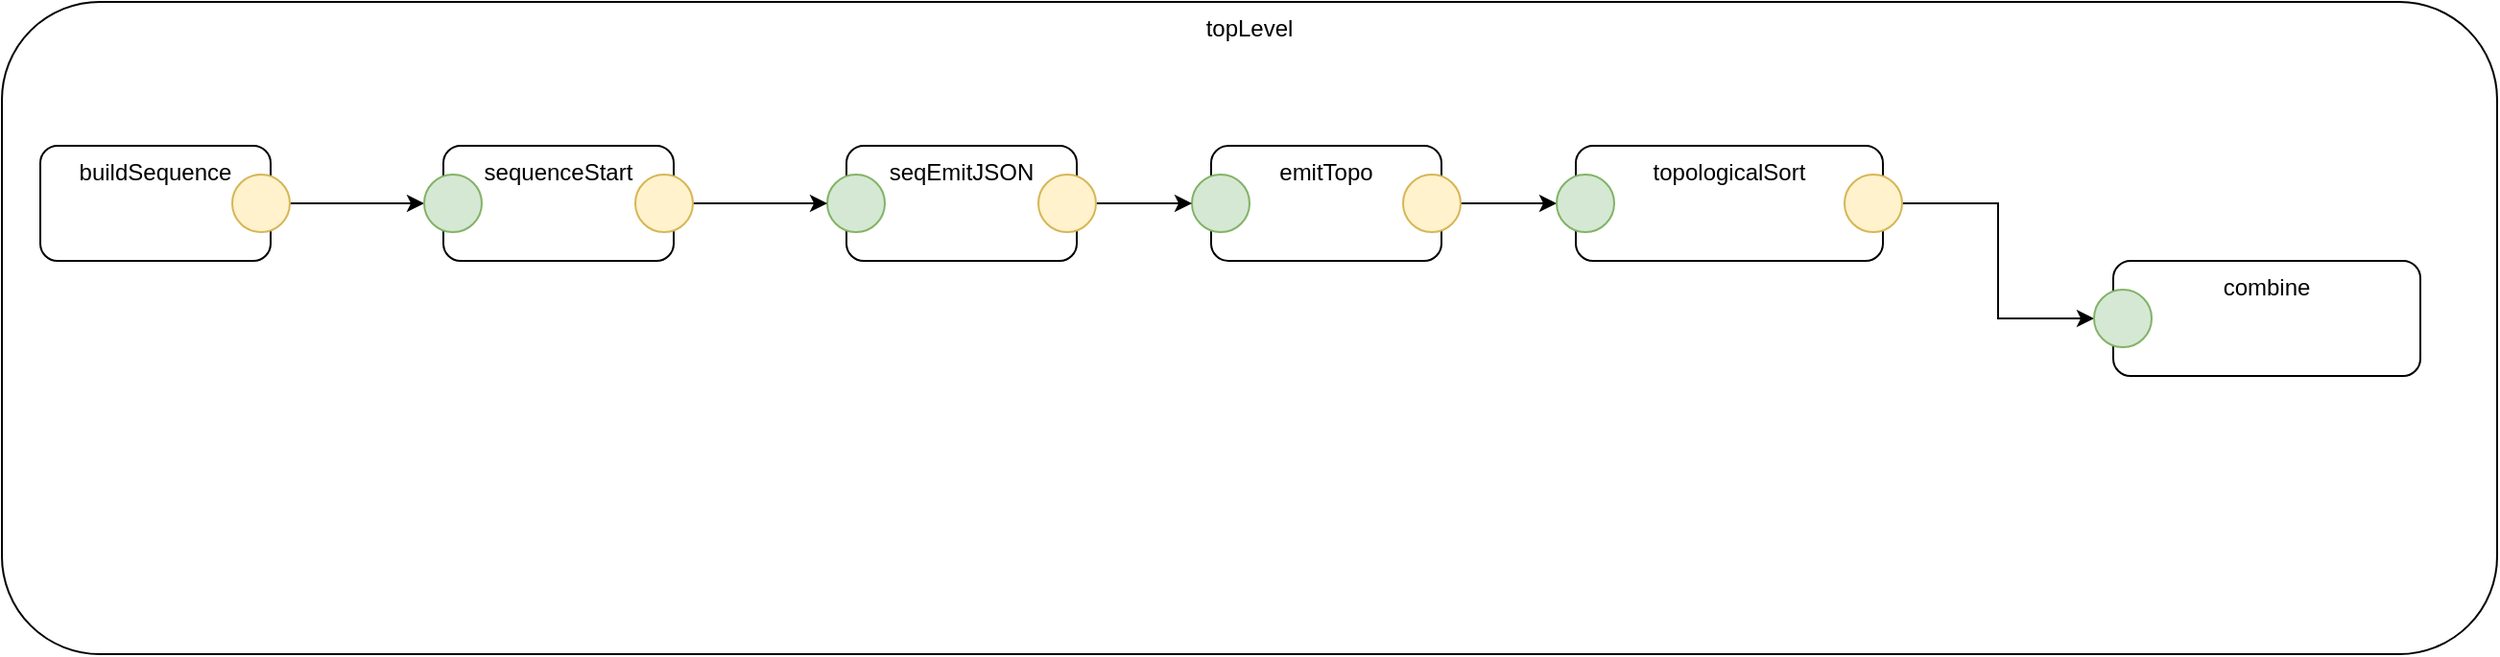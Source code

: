 <mxfile version="14.6.13" type="device"><diagram id="fJMiZ-UQUDxddErPQ4Be" name="sequence"><mxGraphModel dx="888" dy="720" grid="1" gridSize="10" guides="1" tooltips="1" connect="1" arrows="1" fold="1" page="1" pageScale="1" pageWidth="1100" pageHeight="850" math="0" shadow="0"><root><mxCell id="0"/><mxCell id="1" parent="0"/><mxCell id="mx_kBMiYbfJri47WsX8j-10" value="topLevel" style="rounded=1;whiteSpace=wrap;html=1;verticalAlign=top;" parent="1" vertex="1"><mxGeometry x="260" y="290" width="1300" height="340" as="geometry"/></mxCell><mxCell id="mx_kBMiYbfJri47WsX8j-2" value="sequenceStart" style="rounded=1;whiteSpace=wrap;html=1;verticalAlign=top;" parent="1" vertex="1"><mxGeometry x="490" y="365" width="120" height="60" as="geometry"/></mxCell><mxCell id="mx_kBMiYbfJri47WsX8j-3" value="seqEmitJSON" style="rounded=1;whiteSpace=wrap;html=1;verticalAlign=top;" parent="1" vertex="1"><mxGeometry x="700" y="365" width="120" height="60" as="geometry"/></mxCell><mxCell id="mx_kBMiYbfJri47WsX8j-5" value="" style="ellipse;whiteSpace=wrap;html=1;aspect=fixed;fillColor=#d5e8d4;align=center;strokeColor=#82b366;textOpacity=50;" parent="1" vertex="1"><mxGeometry x="690" y="380" width="30" height="30" as="geometry"/></mxCell><mxCell id="mx_kBMiYbfJri47WsX8j-6" style="edgeStyle=orthogonalEdgeStyle;rounded=0;orthogonalLoop=1;jettySize=auto;html=1;entryX=0;entryY=0.5;entryDx=0;entryDy=0;" parent="1" source="mx_kBMiYbfJri47WsX8j-7" target="mx_kBMiYbfJri47WsX8j-5" edge="1"><mxGeometry relative="1" as="geometry"/></mxCell><mxCell id="mx_kBMiYbfJri47WsX8j-7" value="" style="ellipse;whiteSpace=wrap;html=1;aspect=fixed;fillColor=#fff2cc;align=center;strokeColor=#d6b656;textOpacity=50;" parent="1" vertex="1"><mxGeometry x="590" y="380" width="30" height="30" as="geometry"/></mxCell><mxCell id="mx_kBMiYbfJri47WsX8j-13" style="edgeStyle=orthogonalEdgeStyle;rounded=0;orthogonalLoop=1;jettySize=auto;html=1;exitX=1;exitY=0.5;exitDx=0;exitDy=0;" parent="1" edge="1"><mxGeometry relative="1" as="geometry"><mxPoint x="650" y="310" as="sourcePoint"/></mxGeometry></mxCell><mxCell id="mx_kBMiYbfJri47WsX8j-11" style="edgeStyle=orthogonalEdgeStyle;rounded=0;orthogonalLoop=1;jettySize=auto;html=1;" parent="1" edge="1"><mxGeometry relative="1" as="geometry"><mxPoint x="220" y="310" as="sourcePoint"/></mxGeometry></mxCell><mxCell id="5TMAapYEFK-Qj7ONGogp-2" value="buildSequence" style="rounded=1;whiteSpace=wrap;html=1;verticalAlign=top;" parent="1" vertex="1"><mxGeometry x="280" y="365" width="120" height="60" as="geometry"/></mxCell><mxCell id="5TMAapYEFK-Qj7ONGogp-7" style="edgeStyle=orthogonalEdgeStyle;rounded=0;orthogonalLoop=1;jettySize=auto;html=1;exitX=1;exitY=0.5;exitDx=0;exitDy=0;" parent="1" source="5TMAapYEFK-Qj7ONGogp-3" target="5TMAapYEFK-Qj7ONGogp-6" edge="1"><mxGeometry relative="1" as="geometry"/></mxCell><mxCell id="5TMAapYEFK-Qj7ONGogp-3" value="" style="ellipse;whiteSpace=wrap;html=1;aspect=fixed;fillColor=#fff2cc;align=center;strokeColor=#d6b656;textOpacity=50;" parent="1" vertex="1"><mxGeometry x="380" y="380" width="30" height="30" as="geometry"/></mxCell><mxCell id="5TMAapYEFK-Qj7ONGogp-6" value="" style="ellipse;whiteSpace=wrap;html=1;aspect=fixed;fillColor=#d5e8d4;align=center;strokeColor=#82b366;textOpacity=50;" parent="1" vertex="1"><mxGeometry x="480" y="380" width="30" height="30" as="geometry"/></mxCell><mxCell id="5TMAapYEFK-Qj7ONGogp-15" value="emitTopo" style="rounded=1;whiteSpace=wrap;html=1;verticalAlign=top;" parent="1" vertex="1"><mxGeometry x="890" y="365" width="120" height="60" as="geometry"/></mxCell><mxCell id="5TMAapYEFK-Qj7ONGogp-24" style="edgeStyle=orthogonalEdgeStyle;rounded=0;orthogonalLoop=1;jettySize=auto;html=1;exitX=1;exitY=0.5;exitDx=0;exitDy=0;entryX=0;entryY=0.5;entryDx=0;entryDy=0;" parent="1" source="5TMAapYEFK-Qj7ONGogp-16" target="5TMAapYEFK-Qj7ONGogp-21" edge="1"><mxGeometry relative="1" as="geometry"/></mxCell><mxCell id="5TMAapYEFK-Qj7ONGogp-16" value="" style="ellipse;whiteSpace=wrap;html=1;aspect=fixed;fillColor=#fff2cc;align=center;strokeColor=#d6b656;textOpacity=50;" parent="1" vertex="1"><mxGeometry x="990" y="380" width="30" height="30" as="geometry"/></mxCell><mxCell id="5TMAapYEFK-Qj7ONGogp-17" value="" style="ellipse;whiteSpace=wrap;html=1;aspect=fixed;fillColor=#d5e8d4;align=center;strokeColor=#82b366;textOpacity=50;" parent="1" vertex="1"><mxGeometry x="880" y="380" width="30" height="30" as="geometry"/></mxCell><mxCell id="5TMAapYEFK-Qj7ONGogp-22" style="edgeStyle=orthogonalEdgeStyle;rounded=0;orthogonalLoop=1;jettySize=auto;html=1;exitX=1;exitY=0.5;exitDx=0;exitDy=0;entryX=0;entryY=0.5;entryDx=0;entryDy=0;" parent="1" source="5TMAapYEFK-Qj7ONGogp-18" target="5TMAapYEFK-Qj7ONGogp-17" edge="1"><mxGeometry relative="1" as="geometry"/></mxCell><mxCell id="5TMAapYEFK-Qj7ONGogp-18" value="" style="ellipse;whiteSpace=wrap;html=1;aspect=fixed;fillColor=#fff2cc;align=center;strokeColor=#d6b656;textOpacity=50;" parent="1" vertex="1"><mxGeometry x="800" y="380" width="30" height="30" as="geometry"/></mxCell><mxCell id="5TMAapYEFK-Qj7ONGogp-19" value="topologicalSort" style="rounded=1;whiteSpace=wrap;html=1;verticalAlign=top;" parent="1" vertex="1"><mxGeometry x="1080" y="365" width="160" height="60" as="geometry"/></mxCell><mxCell id="5TMAapYEFK-Qj7ONGogp-28" style="edgeStyle=orthogonalEdgeStyle;rounded=0;orthogonalLoop=1;jettySize=auto;html=1;exitX=1;exitY=0.5;exitDx=0;exitDy=0;entryX=0;entryY=0.5;entryDx=0;entryDy=0;" parent="1" source="5TMAapYEFK-Qj7ONGogp-20" target="5TMAapYEFK-Qj7ONGogp-27" edge="1"><mxGeometry relative="1" as="geometry"/></mxCell><mxCell id="5TMAapYEFK-Qj7ONGogp-20" value="" style="ellipse;whiteSpace=wrap;html=1;aspect=fixed;fillColor=#fff2cc;align=center;strokeColor=#d6b656;textOpacity=50;" parent="1" vertex="1"><mxGeometry x="1220" y="380" width="30" height="30" as="geometry"/></mxCell><mxCell id="5TMAapYEFK-Qj7ONGogp-21" value="" style="ellipse;whiteSpace=wrap;html=1;aspect=fixed;fillColor=#d5e8d4;align=center;strokeColor=#82b366;textOpacity=50;" parent="1" vertex="1"><mxGeometry x="1070" y="380" width="30" height="30" as="geometry"/></mxCell><mxCell id="5TMAapYEFK-Qj7ONGogp-25" value="combine" style="rounded=1;whiteSpace=wrap;html=1;verticalAlign=top;" parent="1" vertex="1"><mxGeometry x="1360" y="425" width="160" height="60" as="geometry"/></mxCell><mxCell id="5TMAapYEFK-Qj7ONGogp-27" value="" style="ellipse;whiteSpace=wrap;html=1;aspect=fixed;fillColor=#d5e8d4;align=center;strokeColor=#82b366;textOpacity=50;" parent="1" vertex="1"><mxGeometry x="1350" y="440" width="30" height="30" as="geometry"/></mxCell></root></mxGraphModel></diagram></mxfile>